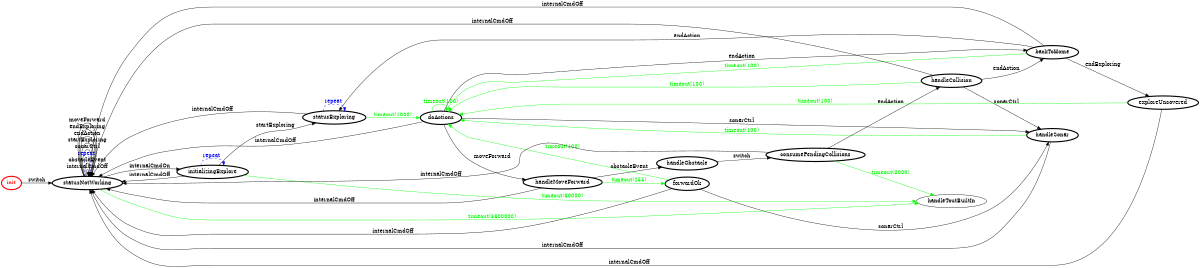 /*
*
* A GraphViz DOT FSM description 
* Please use a GraphViz visualizer (like http://www.webgraphviz.com)
*  
*/

digraph finite_state_machine {
	rankdir=LR
	size="8,5"
	
	init [ color = red ][ fontcolor = red ][ penwidth = 3 ]
	backToHome [ color = black ][ fontcolor = black ][ penwidth = 3 ]
	handleSonar [ color = black ][ fontcolor = black ][ penwidth = 3 ]
	handleMoveForward [ color = black ][ fontcolor = black ][ penwidth = 3 ]
	handleCollision [ color = black ][ fontcolor = black ][ penwidth = 3 ]
	exploreUncovered [ color = black ][ fontcolor = black ][ penwidth = 3 ]
	statusExploring [ color = black ][ fontcolor = black ][ penwidth = 3 ]
	doActions [ color = black ][ fontcolor = black ][ penwidth = 3 ]
	handleObstacle [ color = black ][ fontcolor = black ][ penwidth = 3 ]
	forwardOk [ color = black ][ fontcolor = black ][ penwidth = 3 ]
	initializingExplore [ color = black ][ fontcolor = black ][ penwidth = 3 ]
	statusNotWorking [ color = black ][ fontcolor = black ][ penwidth = 3 ]
	consumePendingCollisions [ color = black ][ fontcolor = black ][ penwidth = 3 ]
	
	statusExploring -> statusExploring [ label = "repeat "][ style = dashed ][ color = blue ][ fontcolor = blue ]
	consumePendingCollisions -> statusNotWorking [ label = "internalCmdOff" ][ color = black ][ fontcolor = black ]
	statusExploring -> statusNotWorking [ label = "internalCmdOff" ][ color = black ][ fontcolor = black ]
	backToHome -> statusNotWorking [ label = "internalCmdOff" ][ color = black ][ fontcolor = black ]
	handleMoveForward -> statusNotWorking [ label = "internalCmdOff" ][ color = black ][ fontcolor = black ]
	forwardOk -> handleSonar [ label = "sonarCtrl" ][ color = black ][ fontcolor = black ]
	statusNotWorking -> statusNotWorking [ label = "internalCmdOff" ][ color = black ][ fontcolor = black ]
	statusExploring -> doActions [ label = "timeout(1000)" ][ color = green ][ fontcolor = green ]
	statusNotWorking -> statusNotWorking [ label = "obstacleEvent" ][ color = black ][ fontcolor = black ]
	statusNotWorking -> statusNotWorking [ label = "repeat "][ style = dashed ][ color = blue ][ fontcolor = blue ]
	handleCollision -> backToHome [ label = "endAction" ][ color = black ][ fontcolor = black ]
	statusNotWorking -> statusNotWorking [ label = "sonarCtrl" ][ color = black ][ fontcolor = black ]
	statusNotWorking -> initializingExplore [ label = "internalCmdOn" ][ color = black ][ fontcolor = black ]
	init -> statusNotWorking [ label = "switch" ][ color = black ][ fontcolor = black ]
	backToHome -> exploreUncovered [ label = "endExploring" ][ color = black ][ fontcolor = black ]
	exploreUncovered -> statusNotWorking [ label = "internalCmdOff" ][ color = black ][ fontcolor = black ]
	forwardOk -> statusNotWorking [ label = "internalCmdOff" ][ color = black ][ fontcolor = black ]
	consumePendingCollisions -> handleCollision [ label = "endAction" ][ color = black ][ fontcolor = black ]
	exploreUncovered -> doActions [ label = "timeout(100)" ][ color = green ][ fontcolor = green ]
	doActions -> doActions [ label = "timeout(100)" ][ color = green ][ fontcolor = green ]
	doActions -> handleSonar [ label = "sonarCtrl" ][ color = black ][ fontcolor = black ]
	consumePendingCollisions -> handleToutBuiltIn [ label = "timeout(3000)" ][ color = green ][ fontcolor = green ]
	backToHome -> doActions [ label = "timeout(100)" ][ color = green ][ fontcolor = green ]
	doActions -> backToHome [ label = "endAction" ][ color = black ][ fontcolor = black ]
	forwardOk -> doActions [ label = "timeout(100)" ][ color = green ][ fontcolor = green ]
	handleMoveForward -> forwardOk [ label = "timeout(255)" ][ color = green ][ fontcolor = green ]
	initializingExplore -> handleToutBuiltIn [ label = "timeout(60000)" ][ color = green ][ fontcolor = green ]
	initializingExplore -> statusExploring [ label = "startExploring" ][ color = black ][ fontcolor = black ]
	handleCollision -> doActions [ label = "timeout(100)" ][ color = green ][ fontcolor = green ]
	backToHome -> statusExploring [ label = "endAction" ][ color = black ][ fontcolor = black ]
	statusNotWorking -> statusNotWorking [ label = "startExploring" ][ color = black ][ fontcolor = black ]
	handleCollision -> statusNotWorking [ label = "internalCmdOff" ][ color = black ][ fontcolor = black ]
	statusNotWorking -> handleToutBuiltIn [ label = "timeout(3600000)" ][ color = green ][ fontcolor = green ]
	statusNotWorking -> statusNotWorking [ label = "endAction" ][ color = black ][ fontcolor = black ]
	doActions -> statusNotWorking [ label = "internalCmdOff" ][ color = black ][ fontcolor = black ]
	statusNotWorking -> statusNotWorking [ label = "endExploring" ][ color = black ][ fontcolor = black ]
	statusNotWorking -> statusNotWorking [ label = "moveForward" ][ color = black ][ fontcolor = black ]
	initializingExplore -> statusNotWorking [ label = "internalCmdOff" ][ color = black ][ fontcolor = black ]
	handleMoveForward -> handleObstacle [ label = "obstacleEvent" ][ color = black ][ fontcolor = black ]
	handleCollision -> handleSonar [ label = "sonarCtrl" ][ color = black ][ fontcolor = black ]
	doActions -> handleMoveForward [ label = "moveForward" ][ color = black ][ fontcolor = black ]
	initializingExplore -> initializingExplore [ label = "repeat "][ style = dashed ][ color = blue ][ fontcolor = blue ]
	handleSonar -> statusNotWorking [ label = "internalCmdOff" ][ color = black ][ fontcolor = black ]
	handleSonar -> doActions [ label = "timeout(100)" ][ color = green ][ fontcolor = green ]
	handleObstacle -> consumePendingCollisions [ label = "switch" ][ color = black ][ fontcolor = black ]
}
